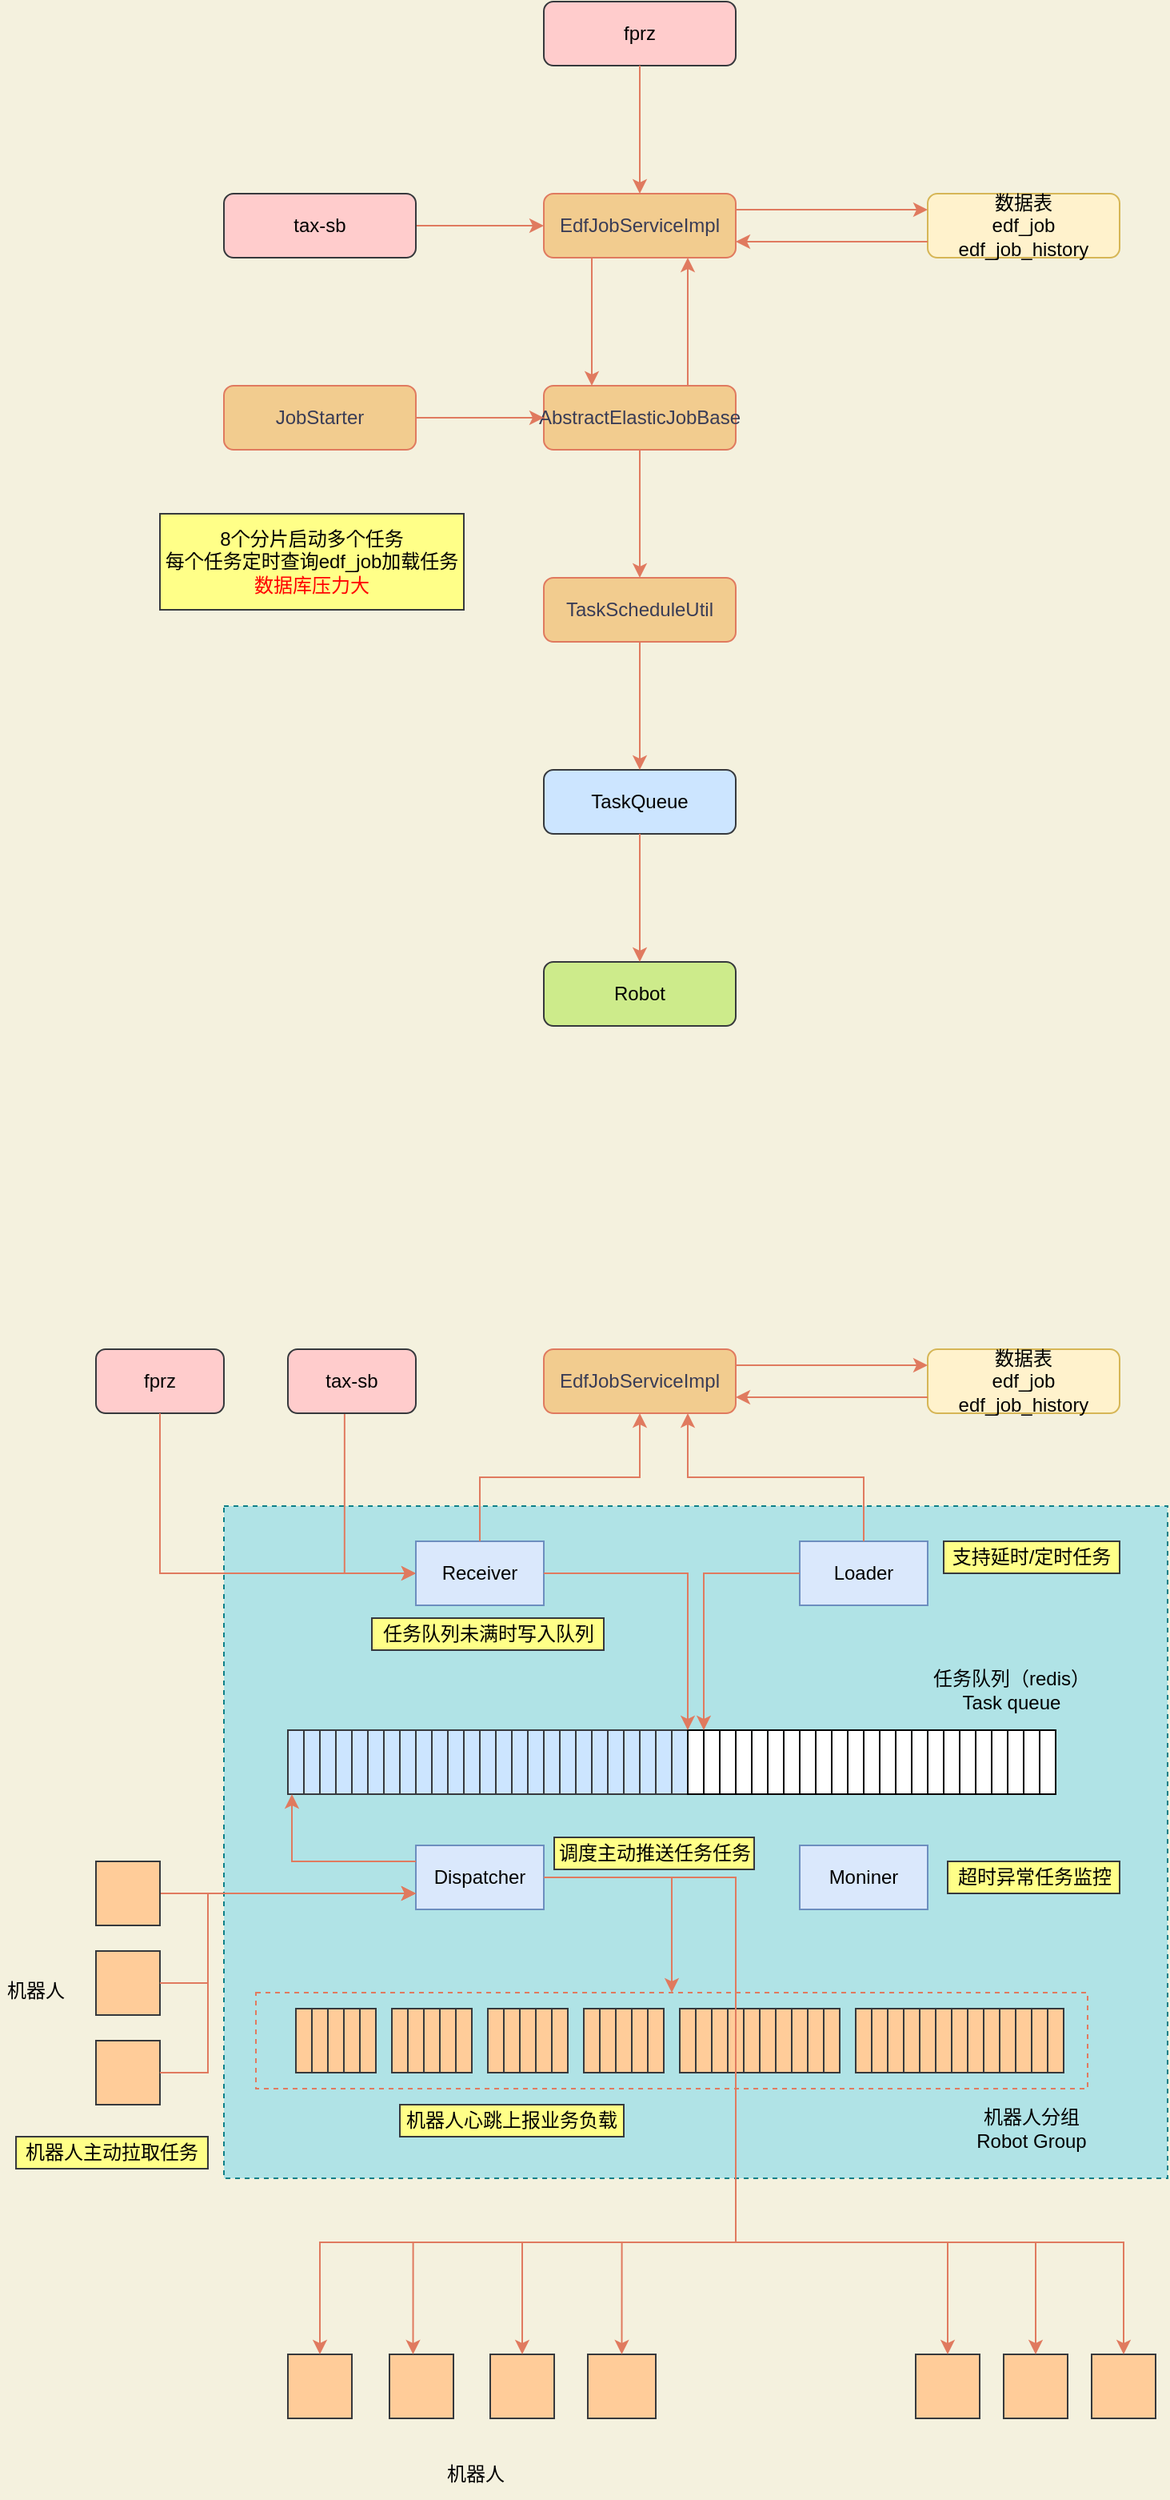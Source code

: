 <mxfile version="16.2.6" type="github">
  <diagram id="C5RBs43oDa-KdzZeNtuy" name="Page-1">
    <mxGraphModel dx="1221" dy="615" grid="1" gridSize="10" guides="1" tooltips="1" connect="1" arrows="1" fold="1" page="1" pageScale="1" pageWidth="827" pageHeight="1169" background="#F4F1DE" math="0" shadow="0">
      <root>
        <mxCell id="WIyWlLk6GJQsqaUBKTNV-0" />
        <mxCell id="WIyWlLk6GJQsqaUBKTNV-1" parent="WIyWlLk6GJQsqaUBKTNV-0" />
        <mxCell id="5LpRbifwJaGGcmGT_of5-173" value="" style="rounded=0;whiteSpace=wrap;html=1;sketch=0;dashed=1;fillColor=#b0e3e6;strokeColor=#0e8088;" parent="WIyWlLk6GJQsqaUBKTNV-1" vertex="1">
          <mxGeometry x="160" y="1380" width="590" height="420" as="geometry" />
        </mxCell>
        <mxCell id="5LpRbifwJaGGcmGT_of5-8" style="edgeStyle=orthogonalEdgeStyle;rounded=0;orthogonalLoop=1;jettySize=auto;html=1;exitX=1;exitY=0.5;exitDx=0;exitDy=0;entryX=0;entryY=0.5;entryDx=0;entryDy=0;labelBackgroundColor=#F4F1DE;strokeColor=#E07A5F;fontColor=#393C56;" parent="WIyWlLk6GJQsqaUBKTNV-1" source="5LpRbifwJaGGcmGT_of5-0" target="5LpRbifwJaGGcmGT_of5-1" edge="1">
          <mxGeometry relative="1" as="geometry">
            <mxPoint x="350" y="585" as="targetPoint" />
          </mxGeometry>
        </mxCell>
        <mxCell id="5LpRbifwJaGGcmGT_of5-0" value="tax-sb" style="rounded=1;whiteSpace=wrap;html=1;fontSize=12;glass=0;strokeWidth=1;shadow=0;fillColor=#ffcccc;strokeColor=#36393d;" parent="WIyWlLk6GJQsqaUBKTNV-1" vertex="1">
          <mxGeometry x="160" y="560" width="120" height="40" as="geometry" />
        </mxCell>
        <mxCell id="5LpRbifwJaGGcmGT_of5-1" value="EdfJobServiceImpl" style="rounded=1;whiteSpace=wrap;html=1;fontSize=12;glass=0;strokeWidth=1;shadow=0;fillColor=#F2CC8F;strokeColor=#E07A5F;fontColor=#393C56;" parent="WIyWlLk6GJQsqaUBKTNV-1" vertex="1">
          <mxGeometry x="360" y="560" width="120" height="40" as="geometry" />
        </mxCell>
        <mxCell id="5LpRbifwJaGGcmGT_of5-2" value="数据表&lt;br&gt;edf_job&lt;br&gt;edf_job_history" style="rounded=1;whiteSpace=wrap;html=1;fontSize=12;glass=0;strokeWidth=1;shadow=0;fillColor=#fff2cc;strokeColor=#d6b656;" parent="WIyWlLk6GJQsqaUBKTNV-1" vertex="1">
          <mxGeometry x="600" y="560" width="120" height="40" as="geometry" />
        </mxCell>
        <mxCell id="5LpRbifwJaGGcmGT_of5-9" style="edgeStyle=orthogonalEdgeStyle;rounded=0;orthogonalLoop=1;jettySize=auto;html=1;entryX=0;entryY=0.25;entryDx=0;entryDy=0;exitX=1;exitY=0.25;exitDx=0;exitDy=0;labelBackgroundColor=#F4F1DE;strokeColor=#E07A5F;fontColor=#393C56;" parent="WIyWlLk6GJQsqaUBKTNV-1" source="5LpRbifwJaGGcmGT_of5-1" target="5LpRbifwJaGGcmGT_of5-2" edge="1">
          <mxGeometry relative="1" as="geometry">
            <mxPoint x="360" y="595" as="targetPoint" />
            <mxPoint x="480" y="580" as="sourcePoint" />
          </mxGeometry>
        </mxCell>
        <mxCell id="5LpRbifwJaGGcmGT_of5-10" value="JobStarter" style="rounded=1;whiteSpace=wrap;html=1;fontSize=12;glass=0;strokeWidth=1;shadow=0;fillColor=#F2CC8F;strokeColor=#E07A5F;fontColor=#393C56;" parent="WIyWlLk6GJQsqaUBKTNV-1" vertex="1">
          <mxGeometry x="160" y="680" width="120" height="40" as="geometry" />
        </mxCell>
        <mxCell id="5LpRbifwJaGGcmGT_of5-11" value="AbstractElasticJobBase" style="rounded=1;whiteSpace=wrap;html=1;fontSize=12;glass=0;strokeWidth=1;shadow=0;fillColor=#F2CC8F;strokeColor=#E07A5F;fontColor=#393C56;" parent="WIyWlLk6GJQsqaUBKTNV-1" vertex="1">
          <mxGeometry x="360" y="680" width="120" height="40" as="geometry" />
        </mxCell>
        <mxCell id="5LpRbifwJaGGcmGT_of5-12" value="TaskScheduleUtil" style="rounded=1;whiteSpace=wrap;html=1;fontSize=12;glass=0;strokeWidth=1;shadow=0;fillColor=#F2CC8F;strokeColor=#E07A5F;fontColor=#393C56;" parent="WIyWlLk6GJQsqaUBKTNV-1" vertex="1">
          <mxGeometry x="360" y="800" width="120" height="40" as="geometry" />
        </mxCell>
        <mxCell id="5LpRbifwJaGGcmGT_of5-13" value="TaskQueue" style="rounded=1;whiteSpace=wrap;html=1;fontSize=12;glass=0;strokeWidth=1;shadow=0;fillColor=#cce5ff;strokeColor=#36393d;" parent="WIyWlLk6GJQsqaUBKTNV-1" vertex="1">
          <mxGeometry x="360" y="920" width="120" height="40" as="geometry" />
        </mxCell>
        <mxCell id="5LpRbifwJaGGcmGT_of5-14" value="Robot" style="rounded=1;whiteSpace=wrap;html=1;fontSize=12;glass=0;strokeWidth=1;shadow=0;fillColor=#cdeb8b;strokeColor=#36393d;" parent="WIyWlLk6GJQsqaUBKTNV-1" vertex="1">
          <mxGeometry x="360" y="1040" width="120" height="40" as="geometry" />
        </mxCell>
        <mxCell id="5LpRbifwJaGGcmGT_of5-15" style="edgeStyle=orthogonalEdgeStyle;rounded=0;orthogonalLoop=1;jettySize=auto;html=1;exitX=1;exitY=0.5;exitDx=0;exitDy=0;entryX=0;entryY=0.5;entryDx=0;entryDy=0;labelBackgroundColor=#F4F1DE;strokeColor=#E07A5F;fontColor=#393C56;" parent="WIyWlLk6GJQsqaUBKTNV-1" source="5LpRbifwJaGGcmGT_of5-10" target="5LpRbifwJaGGcmGT_of5-11" edge="1">
          <mxGeometry relative="1" as="geometry">
            <mxPoint x="350" y="700" as="targetPoint" />
            <mxPoint x="210" y="650" as="sourcePoint" />
          </mxGeometry>
        </mxCell>
        <mxCell id="5LpRbifwJaGGcmGT_of5-16" style="edgeStyle=orthogonalEdgeStyle;rounded=0;orthogonalLoop=1;jettySize=auto;html=1;exitX=0.5;exitY=1;exitDx=0;exitDy=0;entryX=0.5;entryY=0;entryDx=0;entryDy=0;labelBackgroundColor=#F4F1DE;strokeColor=#E07A5F;fontColor=#393C56;" parent="WIyWlLk6GJQsqaUBKTNV-1" source="5LpRbifwJaGGcmGT_of5-11" target="5LpRbifwJaGGcmGT_of5-12" edge="1">
          <mxGeometry relative="1" as="geometry">
            <mxPoint x="593" y="650" as="targetPoint" />
            <mxPoint x="450" y="650" as="sourcePoint" />
          </mxGeometry>
        </mxCell>
        <mxCell id="5LpRbifwJaGGcmGT_of5-17" style="edgeStyle=orthogonalEdgeStyle;rounded=0;orthogonalLoop=1;jettySize=auto;html=1;exitX=0.25;exitY=1;exitDx=0;exitDy=0;entryX=0.25;entryY=0;entryDx=0;entryDy=0;labelBackgroundColor=#F4F1DE;strokeColor=#E07A5F;fontColor=#393C56;" parent="WIyWlLk6GJQsqaUBKTNV-1" source="5LpRbifwJaGGcmGT_of5-1" target="5LpRbifwJaGGcmGT_of5-11" edge="1">
          <mxGeometry relative="1" as="geometry">
            <mxPoint x="420" y="680" as="targetPoint" />
            <mxPoint x="340" y="819.5" as="sourcePoint" />
          </mxGeometry>
        </mxCell>
        <mxCell id="5LpRbifwJaGGcmGT_of5-19" style="edgeStyle=orthogonalEdgeStyle;rounded=0;orthogonalLoop=1;jettySize=auto;html=1;exitX=0.75;exitY=0;exitDx=0;exitDy=0;entryX=0.75;entryY=1;entryDx=0;entryDy=0;labelBackgroundColor=#F4F1DE;strokeColor=#E07A5F;fontColor=#393C56;" parent="WIyWlLk6GJQsqaUBKTNV-1" source="5LpRbifwJaGGcmGT_of5-11" target="5LpRbifwJaGGcmGT_of5-1" edge="1">
          <mxGeometry relative="1" as="geometry">
            <mxPoint x="470" y="829.5" as="targetPoint" />
            <mxPoint x="350" y="829.5" as="sourcePoint" />
          </mxGeometry>
        </mxCell>
        <mxCell id="5LpRbifwJaGGcmGT_of5-20" style="edgeStyle=orthogonalEdgeStyle;rounded=0;orthogonalLoop=1;jettySize=auto;html=1;entryX=0.5;entryY=0;entryDx=0;entryDy=0;exitX=0.5;exitY=1;exitDx=0;exitDy=0;labelBackgroundColor=#F4F1DE;strokeColor=#E07A5F;fontColor=#393C56;" parent="WIyWlLk6GJQsqaUBKTNV-1" source="5LpRbifwJaGGcmGT_of5-12" target="5LpRbifwJaGGcmGT_of5-13" edge="1">
          <mxGeometry relative="1" as="geometry">
            <mxPoint x="240" y="959.5" as="targetPoint" />
            <mxPoint x="400" y="870" as="sourcePoint" />
          </mxGeometry>
        </mxCell>
        <mxCell id="5LpRbifwJaGGcmGT_of5-21" style="edgeStyle=orthogonalEdgeStyle;rounded=0;orthogonalLoop=1;jettySize=auto;html=1;entryX=0.5;entryY=0;entryDx=0;entryDy=0;exitX=0.5;exitY=1;exitDx=0;exitDy=0;labelBackgroundColor=#F4F1DE;strokeColor=#E07A5F;fontColor=#393C56;" parent="WIyWlLk6GJQsqaUBKTNV-1" source="5LpRbifwJaGGcmGT_of5-13" target="5LpRbifwJaGGcmGT_of5-14" edge="1">
          <mxGeometry relative="1" as="geometry">
            <mxPoint x="250" y="969.5" as="targetPoint" />
            <mxPoint x="363.2" y="970" as="sourcePoint" />
          </mxGeometry>
        </mxCell>
        <mxCell id="5LpRbifwJaGGcmGT_of5-22" style="edgeStyle=orthogonalEdgeStyle;rounded=0;orthogonalLoop=1;jettySize=auto;html=1;entryX=1;entryY=0.75;entryDx=0;entryDy=0;exitX=0;exitY=0.75;exitDx=0;exitDy=0;labelBackgroundColor=#F4F1DE;strokeColor=#E07A5F;fontColor=#393C56;" parent="WIyWlLk6GJQsqaUBKTNV-1" source="5LpRbifwJaGGcmGT_of5-2" target="5LpRbifwJaGGcmGT_of5-1" edge="1">
          <mxGeometry relative="1" as="geometry">
            <mxPoint x="610" y="630" as="targetPoint" />
            <mxPoint x="490" y="630" as="sourcePoint" />
          </mxGeometry>
        </mxCell>
        <mxCell id="5LpRbifwJaGGcmGT_of5-23" value="fprz" style="rounded=1;whiteSpace=wrap;html=1;fontSize=12;glass=0;strokeWidth=1;shadow=0;fillColor=#ffcccc;strokeColor=#36393d;" parent="WIyWlLk6GJQsqaUBKTNV-1" vertex="1">
          <mxGeometry x="360" y="440" width="120" height="40" as="geometry" />
        </mxCell>
        <mxCell id="5LpRbifwJaGGcmGT_of5-24" style="edgeStyle=orthogonalEdgeStyle;rounded=0;orthogonalLoop=1;jettySize=auto;html=1;exitX=0.5;exitY=1;exitDx=0;exitDy=0;labelBackgroundColor=#F4F1DE;strokeColor=#E07A5F;fontColor=#393C56;entryX=0.5;entryY=0;entryDx=0;entryDy=0;" parent="WIyWlLk6GJQsqaUBKTNV-1" source="5LpRbifwJaGGcmGT_of5-23" target="5LpRbifwJaGGcmGT_of5-1" edge="1">
          <mxGeometry relative="1" as="geometry">
            <mxPoint x="420" y="550" as="targetPoint" />
            <mxPoint x="413" y="610" as="sourcePoint" />
          </mxGeometry>
        </mxCell>
        <mxCell id="5LpRbifwJaGGcmGT_of5-25" value="&lt;font color=&quot;#000000&quot;&gt;8个分片启动多个任务&lt;br&gt;每个任务定时查询edf_job加载任务&lt;/font&gt;&lt;br&gt;数据库压力大" style="rounded=0;whiteSpace=wrap;html=1;sketch=0;strokeColor=#36393d;fillColor=#ffff88;fontColor=#FF0000;" parent="WIyWlLk6GJQsqaUBKTNV-1" vertex="1">
          <mxGeometry x="120" y="760" width="190" height="60" as="geometry" />
        </mxCell>
        <mxCell id="5LpRbifwJaGGcmGT_of5-29" style="edgeStyle=orthogonalEdgeStyle;rounded=0;orthogonalLoop=1;jettySize=auto;html=1;entryX=0;entryY=0.5;entryDx=0;entryDy=0;labelBackgroundColor=#F4F1DE;strokeColor=#E07A5F;fontColor=#393C56;exitX=0.443;exitY=0.995;exitDx=0;exitDy=0;exitPerimeter=0;" parent="WIyWlLk6GJQsqaUBKTNV-1" source="5LpRbifwJaGGcmGT_of5-30" target="5LpRbifwJaGGcmGT_of5-85" edge="1">
          <mxGeometry relative="1" as="geometry">
            <mxPoint x="350" y="1307" as="targetPoint" />
            <mxPoint x="450" y="1412" as="sourcePoint" />
          </mxGeometry>
        </mxCell>
        <mxCell id="5LpRbifwJaGGcmGT_of5-30" value="tax-sb" style="rounded=1;whiteSpace=wrap;html=1;fontSize=12;glass=0;strokeWidth=1;shadow=0;fillColor=#ffcccc;strokeColor=#36393d;" parent="WIyWlLk6GJQsqaUBKTNV-1" vertex="1">
          <mxGeometry x="200" y="1282" width="80" height="40" as="geometry" />
        </mxCell>
        <mxCell id="5LpRbifwJaGGcmGT_of5-31" value="EdfJobServiceImpl" style="rounded=1;whiteSpace=wrap;html=1;fontSize=12;glass=0;strokeWidth=1;shadow=0;fillColor=#F2CC8F;strokeColor=#E07A5F;fontColor=#393C56;" parent="WIyWlLk6GJQsqaUBKTNV-1" vertex="1">
          <mxGeometry x="360" y="1282" width="120" height="40" as="geometry" />
        </mxCell>
        <mxCell id="5LpRbifwJaGGcmGT_of5-32" value="数据表&lt;br&gt;edf_job&lt;br&gt;edf_job_history" style="rounded=1;whiteSpace=wrap;html=1;fontSize=12;glass=0;strokeWidth=1;shadow=0;fillColor=#fff2cc;strokeColor=#d6b656;" parent="WIyWlLk6GJQsqaUBKTNV-1" vertex="1">
          <mxGeometry x="600" y="1282" width="120" height="40" as="geometry" />
        </mxCell>
        <mxCell id="5LpRbifwJaGGcmGT_of5-33" style="edgeStyle=orthogonalEdgeStyle;rounded=0;orthogonalLoop=1;jettySize=auto;html=1;entryX=0;entryY=0.25;entryDx=0;entryDy=0;exitX=1;exitY=0.25;exitDx=0;exitDy=0;labelBackgroundColor=#F4F1DE;strokeColor=#E07A5F;fontColor=#393C56;" parent="WIyWlLk6GJQsqaUBKTNV-1" source="5LpRbifwJaGGcmGT_of5-31" target="5LpRbifwJaGGcmGT_of5-32" edge="1">
          <mxGeometry relative="1" as="geometry">
            <mxPoint x="360" y="1317" as="targetPoint" />
            <mxPoint x="480" y="1302" as="sourcePoint" />
          </mxGeometry>
        </mxCell>
        <mxCell id="5LpRbifwJaGGcmGT_of5-34" style="edgeStyle=orthogonalEdgeStyle;rounded=0;orthogonalLoop=1;jettySize=auto;html=1;entryX=1;entryY=0.75;entryDx=0;entryDy=0;exitX=0;exitY=0.75;exitDx=0;exitDy=0;labelBackgroundColor=#F4F1DE;strokeColor=#E07A5F;fontColor=#393C56;" parent="WIyWlLk6GJQsqaUBKTNV-1" source="5LpRbifwJaGGcmGT_of5-32" target="5LpRbifwJaGGcmGT_of5-31" edge="1">
          <mxGeometry relative="1" as="geometry">
            <mxPoint x="610" y="1352" as="targetPoint" />
            <mxPoint x="490" y="1352" as="sourcePoint" />
          </mxGeometry>
        </mxCell>
        <mxCell id="5LpRbifwJaGGcmGT_of5-35" value="fprz" style="rounded=1;whiteSpace=wrap;html=1;fontSize=12;glass=0;strokeWidth=1;shadow=0;fillColor=#ffcccc;strokeColor=#36393d;" parent="WIyWlLk6GJQsqaUBKTNV-1" vertex="1">
          <mxGeometry x="80" y="1282" width="80" height="40" as="geometry" />
        </mxCell>
        <mxCell id="5LpRbifwJaGGcmGT_of5-36" style="edgeStyle=orthogonalEdgeStyle;rounded=0;orthogonalLoop=1;jettySize=auto;html=1;exitX=0.5;exitY=1;exitDx=0;exitDy=0;labelBackgroundColor=#F4F1DE;strokeColor=#E07A5F;fontColor=#393C56;entryX=0;entryY=0.5;entryDx=0;entryDy=0;" parent="WIyWlLk6GJQsqaUBKTNV-1" source="5LpRbifwJaGGcmGT_of5-35" target="5LpRbifwJaGGcmGT_of5-85" edge="1">
          <mxGeometry relative="1" as="geometry">
            <mxPoint x="420" y="1272" as="targetPoint" />
            <mxPoint x="413" y="1332" as="sourcePoint" />
          </mxGeometry>
        </mxCell>
        <mxCell id="5LpRbifwJaGGcmGT_of5-37" value="" style="rounded=0;whiteSpace=wrap;html=1;sketch=0;fillColor=#cce5ff;strokeColor=#36393d;" parent="WIyWlLk6GJQsqaUBKTNV-1" vertex="1">
          <mxGeometry x="200" y="1520" width="10" height="40" as="geometry" />
        </mxCell>
        <mxCell id="5LpRbifwJaGGcmGT_of5-38" value="" style="rounded=0;whiteSpace=wrap;html=1;sketch=0;fillColor=#cce5ff;strokeColor=#36393d;" parent="WIyWlLk6GJQsqaUBKTNV-1" vertex="1">
          <mxGeometry x="210" y="1520" width="10" height="40" as="geometry" />
        </mxCell>
        <mxCell id="5LpRbifwJaGGcmGT_of5-39" value="" style="rounded=0;whiteSpace=wrap;html=1;sketch=0;fillColor=#cce5ff;strokeColor=#36393d;" parent="WIyWlLk6GJQsqaUBKTNV-1" vertex="1">
          <mxGeometry x="220" y="1520" width="10" height="40" as="geometry" />
        </mxCell>
        <mxCell id="5LpRbifwJaGGcmGT_of5-40" value="" style="rounded=0;whiteSpace=wrap;html=1;sketch=0;fillColor=#cce5ff;strokeColor=#36393d;" parent="WIyWlLk6GJQsqaUBKTNV-1" vertex="1">
          <mxGeometry x="230" y="1520" width="10" height="40" as="geometry" />
        </mxCell>
        <mxCell id="5LpRbifwJaGGcmGT_of5-41" value="" style="rounded=0;whiteSpace=wrap;html=1;sketch=0;fillColor=#cce5ff;strokeColor=#36393d;" parent="WIyWlLk6GJQsqaUBKTNV-1" vertex="1">
          <mxGeometry x="240" y="1520" width="10" height="40" as="geometry" />
        </mxCell>
        <mxCell id="5LpRbifwJaGGcmGT_of5-42" value="" style="rounded=0;whiteSpace=wrap;html=1;sketch=0;fillColor=#cce5ff;strokeColor=#36393d;" parent="WIyWlLk6GJQsqaUBKTNV-1" vertex="1">
          <mxGeometry x="250" y="1520" width="10" height="40" as="geometry" />
        </mxCell>
        <mxCell id="5LpRbifwJaGGcmGT_of5-43" value="" style="rounded=0;whiteSpace=wrap;html=1;sketch=0;fillColor=#cce5ff;strokeColor=#36393d;" parent="WIyWlLk6GJQsqaUBKTNV-1" vertex="1">
          <mxGeometry x="260" y="1520" width="10" height="40" as="geometry" />
        </mxCell>
        <mxCell id="5LpRbifwJaGGcmGT_of5-44" value="" style="rounded=0;whiteSpace=wrap;html=1;sketch=0;fillColor=#cce5ff;strokeColor=#36393d;" parent="WIyWlLk6GJQsqaUBKTNV-1" vertex="1">
          <mxGeometry x="270" y="1520" width="10" height="40" as="geometry" />
        </mxCell>
        <mxCell id="5LpRbifwJaGGcmGT_of5-45" value="" style="rounded=0;whiteSpace=wrap;html=1;sketch=0;fillColor=#cce5ff;strokeColor=#36393d;" parent="WIyWlLk6GJQsqaUBKTNV-1" vertex="1">
          <mxGeometry x="280" y="1520" width="10" height="40" as="geometry" />
        </mxCell>
        <mxCell id="5LpRbifwJaGGcmGT_of5-46" value="" style="rounded=0;whiteSpace=wrap;html=1;sketch=0;fillColor=#cce5ff;strokeColor=#36393d;" parent="WIyWlLk6GJQsqaUBKTNV-1" vertex="1">
          <mxGeometry x="290" y="1520" width="10" height="40" as="geometry" />
        </mxCell>
        <mxCell id="5LpRbifwJaGGcmGT_of5-47" value="" style="rounded=0;whiteSpace=wrap;html=1;sketch=0;fillColor=#cce5ff;strokeColor=#36393d;" parent="WIyWlLk6GJQsqaUBKTNV-1" vertex="1">
          <mxGeometry x="300" y="1520" width="10" height="40" as="geometry" />
        </mxCell>
        <mxCell id="5LpRbifwJaGGcmGT_of5-48" value="" style="rounded=0;whiteSpace=wrap;html=1;sketch=0;fillColor=#cce5ff;strokeColor=#36393d;" parent="WIyWlLk6GJQsqaUBKTNV-1" vertex="1">
          <mxGeometry x="310" y="1520" width="10" height="40" as="geometry" />
        </mxCell>
        <mxCell id="5LpRbifwJaGGcmGT_of5-49" value="" style="rounded=0;whiteSpace=wrap;html=1;sketch=0;fillColor=#cce5ff;strokeColor=#36393d;" parent="WIyWlLk6GJQsqaUBKTNV-1" vertex="1">
          <mxGeometry x="320" y="1520" width="10" height="40" as="geometry" />
        </mxCell>
        <mxCell id="5LpRbifwJaGGcmGT_of5-50" value="" style="rounded=0;whiteSpace=wrap;html=1;sketch=0;fillColor=#cce5ff;strokeColor=#36393d;" parent="WIyWlLk6GJQsqaUBKTNV-1" vertex="1">
          <mxGeometry x="330" y="1520" width="10" height="40" as="geometry" />
        </mxCell>
        <mxCell id="5LpRbifwJaGGcmGT_of5-51" value="" style="rounded=0;whiteSpace=wrap;html=1;sketch=0;fillColor=#cce5ff;strokeColor=#36393d;" parent="WIyWlLk6GJQsqaUBKTNV-1" vertex="1">
          <mxGeometry x="340" y="1520" width="10" height="40" as="geometry" />
        </mxCell>
        <mxCell id="5LpRbifwJaGGcmGT_of5-52" value="" style="rounded=0;whiteSpace=wrap;html=1;sketch=0;fillColor=#cce5ff;strokeColor=#36393d;" parent="WIyWlLk6GJQsqaUBKTNV-1" vertex="1">
          <mxGeometry x="350" y="1520" width="10" height="40" as="geometry" />
        </mxCell>
        <mxCell id="5LpRbifwJaGGcmGT_of5-53" value="" style="rounded=0;whiteSpace=wrap;html=1;sketch=0;fillColor=#cce5ff;strokeColor=#36393d;" parent="WIyWlLk6GJQsqaUBKTNV-1" vertex="1">
          <mxGeometry x="360" y="1520" width="10" height="40" as="geometry" />
        </mxCell>
        <mxCell id="5LpRbifwJaGGcmGT_of5-54" value="" style="rounded=0;whiteSpace=wrap;html=1;sketch=0;fillColor=#cce5ff;strokeColor=#36393d;" parent="WIyWlLk6GJQsqaUBKTNV-1" vertex="1">
          <mxGeometry x="370" y="1520" width="10" height="40" as="geometry" />
        </mxCell>
        <mxCell id="5LpRbifwJaGGcmGT_of5-55" value="" style="rounded=0;whiteSpace=wrap;html=1;sketch=0;fillColor=#cce5ff;strokeColor=#36393d;" parent="WIyWlLk6GJQsqaUBKTNV-1" vertex="1">
          <mxGeometry x="380" y="1520" width="10" height="40" as="geometry" />
        </mxCell>
        <mxCell id="5LpRbifwJaGGcmGT_of5-56" value="" style="rounded=0;whiteSpace=wrap;html=1;sketch=0;fillColor=#cce5ff;strokeColor=#36393d;" parent="WIyWlLk6GJQsqaUBKTNV-1" vertex="1">
          <mxGeometry x="390" y="1520" width="10" height="40" as="geometry" />
        </mxCell>
        <mxCell id="5LpRbifwJaGGcmGT_of5-57" value="" style="rounded=0;whiteSpace=wrap;html=1;sketch=0;fillColor=#cce5ff;strokeColor=#36393d;" parent="WIyWlLk6GJQsqaUBKTNV-1" vertex="1">
          <mxGeometry x="400" y="1520" width="10" height="40" as="geometry" />
        </mxCell>
        <mxCell id="5LpRbifwJaGGcmGT_of5-58" value="" style="rounded=0;whiteSpace=wrap;html=1;sketch=0;fillColor=#cce5ff;strokeColor=#36393d;" parent="WIyWlLk6GJQsqaUBKTNV-1" vertex="1">
          <mxGeometry x="410" y="1520" width="10" height="40" as="geometry" />
        </mxCell>
        <mxCell id="5LpRbifwJaGGcmGT_of5-59" value="" style="rounded=0;whiteSpace=wrap;html=1;sketch=0;fillColor=#cce5ff;strokeColor=#36393d;" parent="WIyWlLk6GJQsqaUBKTNV-1" vertex="1">
          <mxGeometry x="420" y="1520" width="10" height="40" as="geometry" />
        </mxCell>
        <mxCell id="5LpRbifwJaGGcmGT_of5-60" value="" style="rounded=0;whiteSpace=wrap;html=1;sketch=0;fillColor=#cce5ff;strokeColor=#36393d;" parent="WIyWlLk6GJQsqaUBKTNV-1" vertex="1">
          <mxGeometry x="430" y="1520" width="10" height="40" as="geometry" />
        </mxCell>
        <mxCell id="5LpRbifwJaGGcmGT_of5-61" value="" style="rounded=0;whiteSpace=wrap;html=1;sketch=0;fillColor=#cce5ff;strokeColor=#36393d;" parent="WIyWlLk6GJQsqaUBKTNV-1" vertex="1">
          <mxGeometry x="440" y="1520" width="10" height="40" as="geometry" />
        </mxCell>
        <mxCell id="5LpRbifwJaGGcmGT_of5-62" value="" style="rounded=0;whiteSpace=wrap;html=1;sketch=0;" parent="WIyWlLk6GJQsqaUBKTNV-1" vertex="1">
          <mxGeometry x="450" y="1520" width="10" height="40" as="geometry" />
        </mxCell>
        <mxCell id="5LpRbifwJaGGcmGT_of5-63" value="" style="rounded=0;whiteSpace=wrap;html=1;sketch=0;" parent="WIyWlLk6GJQsqaUBKTNV-1" vertex="1">
          <mxGeometry x="460" y="1520" width="10" height="40" as="geometry" />
        </mxCell>
        <mxCell id="5LpRbifwJaGGcmGT_of5-64" value="" style="rounded=0;whiteSpace=wrap;html=1;sketch=0;" parent="WIyWlLk6GJQsqaUBKTNV-1" vertex="1">
          <mxGeometry x="470" y="1520" width="10" height="40" as="geometry" />
        </mxCell>
        <mxCell id="5LpRbifwJaGGcmGT_of5-65" value="" style="rounded=0;whiteSpace=wrap;html=1;sketch=0;" parent="WIyWlLk6GJQsqaUBKTNV-1" vertex="1">
          <mxGeometry x="480" y="1520" width="10" height="40" as="geometry" />
        </mxCell>
        <mxCell id="5LpRbifwJaGGcmGT_of5-66" value="" style="rounded=0;whiteSpace=wrap;html=1;sketch=0;" parent="WIyWlLk6GJQsqaUBKTNV-1" vertex="1">
          <mxGeometry x="490" y="1520" width="10" height="40" as="geometry" />
        </mxCell>
        <mxCell id="5LpRbifwJaGGcmGT_of5-67" value="" style="rounded=0;whiteSpace=wrap;html=1;sketch=0;" parent="WIyWlLk6GJQsqaUBKTNV-1" vertex="1">
          <mxGeometry x="500" y="1520" width="10" height="40" as="geometry" />
        </mxCell>
        <mxCell id="5LpRbifwJaGGcmGT_of5-68" value="" style="rounded=0;whiteSpace=wrap;html=1;sketch=0;" parent="WIyWlLk6GJQsqaUBKTNV-1" vertex="1">
          <mxGeometry x="510" y="1520" width="10" height="40" as="geometry" />
        </mxCell>
        <mxCell id="5LpRbifwJaGGcmGT_of5-69" value="" style="rounded=0;whiteSpace=wrap;html=1;sketch=0;" parent="WIyWlLk6GJQsqaUBKTNV-1" vertex="1">
          <mxGeometry x="520" y="1520" width="10" height="40" as="geometry" />
        </mxCell>
        <mxCell id="5LpRbifwJaGGcmGT_of5-70" value="" style="rounded=0;whiteSpace=wrap;html=1;sketch=0;" parent="WIyWlLk6GJQsqaUBKTNV-1" vertex="1">
          <mxGeometry x="530" y="1520" width="10" height="40" as="geometry" />
        </mxCell>
        <mxCell id="5LpRbifwJaGGcmGT_of5-71" value="" style="rounded=0;whiteSpace=wrap;html=1;sketch=0;" parent="WIyWlLk6GJQsqaUBKTNV-1" vertex="1">
          <mxGeometry x="540" y="1520" width="10" height="40" as="geometry" />
        </mxCell>
        <mxCell id="5LpRbifwJaGGcmGT_of5-72" value="" style="rounded=0;whiteSpace=wrap;html=1;sketch=0;" parent="WIyWlLk6GJQsqaUBKTNV-1" vertex="1">
          <mxGeometry x="550" y="1520" width="10" height="40" as="geometry" />
        </mxCell>
        <mxCell id="5LpRbifwJaGGcmGT_of5-73" value="" style="rounded=0;whiteSpace=wrap;html=1;sketch=0;" parent="WIyWlLk6GJQsqaUBKTNV-1" vertex="1">
          <mxGeometry x="560" y="1520" width="10" height="40" as="geometry" />
        </mxCell>
        <mxCell id="5LpRbifwJaGGcmGT_of5-74" value="" style="rounded=0;whiteSpace=wrap;html=1;sketch=0;" parent="WIyWlLk6GJQsqaUBKTNV-1" vertex="1">
          <mxGeometry x="570" y="1520" width="10" height="40" as="geometry" />
        </mxCell>
        <mxCell id="5LpRbifwJaGGcmGT_of5-75" value="" style="rounded=0;whiteSpace=wrap;html=1;sketch=0;" parent="WIyWlLk6GJQsqaUBKTNV-1" vertex="1">
          <mxGeometry x="580" y="1520" width="10" height="40" as="geometry" />
        </mxCell>
        <mxCell id="5LpRbifwJaGGcmGT_of5-76" value="" style="rounded=0;whiteSpace=wrap;html=1;sketch=0;" parent="WIyWlLk6GJQsqaUBKTNV-1" vertex="1">
          <mxGeometry x="590" y="1520" width="10" height="40" as="geometry" />
        </mxCell>
        <mxCell id="5LpRbifwJaGGcmGT_of5-77" value="" style="rounded=0;whiteSpace=wrap;html=1;sketch=0;" parent="WIyWlLk6GJQsqaUBKTNV-1" vertex="1">
          <mxGeometry x="600" y="1520" width="10" height="40" as="geometry" />
        </mxCell>
        <mxCell id="5LpRbifwJaGGcmGT_of5-78" value="" style="rounded=0;whiteSpace=wrap;html=1;sketch=0;" parent="WIyWlLk6GJQsqaUBKTNV-1" vertex="1">
          <mxGeometry x="610" y="1520" width="10" height="40" as="geometry" />
        </mxCell>
        <mxCell id="5LpRbifwJaGGcmGT_of5-79" value="" style="rounded=0;whiteSpace=wrap;html=1;sketch=0;" parent="WIyWlLk6GJQsqaUBKTNV-1" vertex="1">
          <mxGeometry x="620" y="1520" width="10" height="40" as="geometry" />
        </mxCell>
        <mxCell id="5LpRbifwJaGGcmGT_of5-80" value="" style="rounded=0;whiteSpace=wrap;html=1;sketch=0;" parent="WIyWlLk6GJQsqaUBKTNV-1" vertex="1">
          <mxGeometry x="630" y="1520" width="10" height="40" as="geometry" />
        </mxCell>
        <mxCell id="5LpRbifwJaGGcmGT_of5-81" value="" style="rounded=0;whiteSpace=wrap;html=1;sketch=0;" parent="WIyWlLk6GJQsqaUBKTNV-1" vertex="1">
          <mxGeometry x="640" y="1520" width="10" height="40" as="geometry" />
        </mxCell>
        <mxCell id="5LpRbifwJaGGcmGT_of5-82" value="" style="rounded=0;whiteSpace=wrap;html=1;sketch=0;" parent="WIyWlLk6GJQsqaUBKTNV-1" vertex="1">
          <mxGeometry x="650" y="1520" width="10" height="40" as="geometry" />
        </mxCell>
        <mxCell id="5LpRbifwJaGGcmGT_of5-83" value="" style="rounded=0;whiteSpace=wrap;html=1;sketch=0;" parent="WIyWlLk6GJQsqaUBKTNV-1" vertex="1">
          <mxGeometry x="660" y="1520" width="10" height="40" as="geometry" />
        </mxCell>
        <mxCell id="5LpRbifwJaGGcmGT_of5-84" value="" style="rounded=0;whiteSpace=wrap;html=1;sketch=0;" parent="WIyWlLk6GJQsqaUBKTNV-1" vertex="1">
          <mxGeometry x="670" y="1520" width="10" height="40" as="geometry" />
        </mxCell>
        <mxCell id="5LpRbifwJaGGcmGT_of5-85" value="Receiver" style="rounded=0;whiteSpace=wrap;html=1;sketch=0;strokeColor=#6c8ebf;fillColor=#dae8fc;" parent="WIyWlLk6GJQsqaUBKTNV-1" vertex="1">
          <mxGeometry x="280" y="1402" width="80" height="40" as="geometry" />
        </mxCell>
        <mxCell id="5LpRbifwJaGGcmGT_of5-86" value="Loader" style="rounded=0;whiteSpace=wrap;html=1;sketch=0;strokeColor=#6c8ebf;fillColor=#dae8fc;" parent="WIyWlLk6GJQsqaUBKTNV-1" vertex="1">
          <mxGeometry x="520" y="1402" width="80" height="40" as="geometry" />
        </mxCell>
        <mxCell id="5LpRbifwJaGGcmGT_of5-87" value="Dispatcher" style="rounded=0;whiteSpace=wrap;html=1;sketch=0;strokeColor=#6c8ebf;fillColor=#dae8fc;" parent="WIyWlLk6GJQsqaUBKTNV-1" vertex="1">
          <mxGeometry x="280" y="1592" width="80" height="40" as="geometry" />
        </mxCell>
        <mxCell id="5LpRbifwJaGGcmGT_of5-88" value="Moniner" style="rounded=0;whiteSpace=wrap;html=1;sketch=0;strokeColor=#6c8ebf;fillColor=#dae8fc;" parent="WIyWlLk6GJQsqaUBKTNV-1" vertex="1">
          <mxGeometry x="520" y="1592" width="80" height="40" as="geometry" />
        </mxCell>
        <mxCell id="5LpRbifwJaGGcmGT_of5-89" value="" style="rounded=0;whiteSpace=wrap;html=1;sketch=0;fillColor=#ffcc99;strokeColor=#36393d;" parent="WIyWlLk6GJQsqaUBKTNV-1" vertex="1">
          <mxGeometry x="205" y="1694" width="10" height="40" as="geometry" />
        </mxCell>
        <mxCell id="5LpRbifwJaGGcmGT_of5-90" value="" style="rounded=0;whiteSpace=wrap;html=1;sketch=0;fillColor=#ffcc99;strokeColor=#36393d;" parent="WIyWlLk6GJQsqaUBKTNV-1" vertex="1">
          <mxGeometry x="215" y="1694" width="10" height="40" as="geometry" />
        </mxCell>
        <mxCell id="5LpRbifwJaGGcmGT_of5-91" value="" style="rounded=0;whiteSpace=wrap;html=1;sketch=0;fillColor=#ffcc99;strokeColor=#36393d;" parent="WIyWlLk6GJQsqaUBKTNV-1" vertex="1">
          <mxGeometry x="225" y="1694" width="10" height="40" as="geometry" />
        </mxCell>
        <mxCell id="5LpRbifwJaGGcmGT_of5-92" value="" style="rounded=0;whiteSpace=wrap;html=1;sketch=0;fillColor=#ffcc99;strokeColor=#36393d;" parent="WIyWlLk6GJQsqaUBKTNV-1" vertex="1">
          <mxGeometry x="235" y="1694" width="10" height="40" as="geometry" />
        </mxCell>
        <mxCell id="5LpRbifwJaGGcmGT_of5-93" value="" style="rounded=0;whiteSpace=wrap;html=1;sketch=0;fillColor=#ffcc99;strokeColor=#36393d;" parent="WIyWlLk6GJQsqaUBKTNV-1" vertex="1">
          <mxGeometry x="245" y="1694" width="10" height="40" as="geometry" />
        </mxCell>
        <mxCell id="5LpRbifwJaGGcmGT_of5-95" value="" style="rounded=0;whiteSpace=wrap;html=1;sketch=0;fillColor=#ffcc99;strokeColor=#36393d;" parent="WIyWlLk6GJQsqaUBKTNV-1" vertex="1">
          <mxGeometry x="265" y="1694" width="10" height="40" as="geometry" />
        </mxCell>
        <mxCell id="5LpRbifwJaGGcmGT_of5-96" value="" style="rounded=0;whiteSpace=wrap;html=1;sketch=0;fillColor=#ffcc99;strokeColor=#36393d;" parent="WIyWlLk6GJQsqaUBKTNV-1" vertex="1">
          <mxGeometry x="275" y="1694" width="10" height="40" as="geometry" />
        </mxCell>
        <mxCell id="5LpRbifwJaGGcmGT_of5-97" value="" style="rounded=0;whiteSpace=wrap;html=1;sketch=0;fillColor=#ffcc99;strokeColor=#36393d;" parent="WIyWlLk6GJQsqaUBKTNV-1" vertex="1">
          <mxGeometry x="285" y="1694" width="10" height="40" as="geometry" />
        </mxCell>
        <mxCell id="5LpRbifwJaGGcmGT_of5-98" value="" style="rounded=0;whiteSpace=wrap;html=1;sketch=0;fillColor=#ffcc99;strokeColor=#36393d;" parent="WIyWlLk6GJQsqaUBKTNV-1" vertex="1">
          <mxGeometry x="295" y="1694" width="10" height="40" as="geometry" />
        </mxCell>
        <mxCell id="5LpRbifwJaGGcmGT_of5-99" value="" style="rounded=0;whiteSpace=wrap;html=1;sketch=0;fillColor=#ffcc99;strokeColor=#36393d;" parent="WIyWlLk6GJQsqaUBKTNV-1" vertex="1">
          <mxGeometry x="305" y="1694" width="10" height="40" as="geometry" />
        </mxCell>
        <mxCell id="5LpRbifwJaGGcmGT_of5-101" value="" style="rounded=0;whiteSpace=wrap;html=1;sketch=0;fillColor=#ffcc99;strokeColor=#36393d;" parent="WIyWlLk6GJQsqaUBKTNV-1" vertex="1">
          <mxGeometry x="325" y="1694" width="10" height="40" as="geometry" />
        </mxCell>
        <mxCell id="5LpRbifwJaGGcmGT_of5-102" value="" style="rounded=0;whiteSpace=wrap;html=1;sketch=0;fillColor=#ffcc99;strokeColor=#36393d;" parent="WIyWlLk6GJQsqaUBKTNV-1" vertex="1">
          <mxGeometry x="335" y="1694" width="10" height="40" as="geometry" />
        </mxCell>
        <mxCell id="5LpRbifwJaGGcmGT_of5-103" value="" style="rounded=0;whiteSpace=wrap;html=1;sketch=0;fillColor=#ffcc99;strokeColor=#36393d;" parent="WIyWlLk6GJQsqaUBKTNV-1" vertex="1">
          <mxGeometry x="345" y="1694" width="10" height="40" as="geometry" />
        </mxCell>
        <mxCell id="5LpRbifwJaGGcmGT_of5-104" value="" style="rounded=0;whiteSpace=wrap;html=1;sketch=0;fillColor=#ffcc99;strokeColor=#36393d;" parent="WIyWlLk6GJQsqaUBKTNV-1" vertex="1">
          <mxGeometry x="355" y="1694" width="10" height="40" as="geometry" />
        </mxCell>
        <mxCell id="5LpRbifwJaGGcmGT_of5-105" value="" style="rounded=0;whiteSpace=wrap;html=1;sketch=0;fillColor=#ffcc99;strokeColor=#36393d;" parent="WIyWlLk6GJQsqaUBKTNV-1" vertex="1">
          <mxGeometry x="365" y="1694" width="10" height="40" as="geometry" />
        </mxCell>
        <mxCell id="5LpRbifwJaGGcmGT_of5-107" value="" style="rounded=0;whiteSpace=wrap;html=1;sketch=0;fillColor=#ffcc99;strokeColor=#36393d;" parent="WIyWlLk6GJQsqaUBKTNV-1" vertex="1">
          <mxGeometry x="385" y="1694" width="10" height="40" as="geometry" />
        </mxCell>
        <mxCell id="5LpRbifwJaGGcmGT_of5-108" value="" style="rounded=0;whiteSpace=wrap;html=1;sketch=0;fillColor=#ffcc99;strokeColor=#36393d;" parent="WIyWlLk6GJQsqaUBKTNV-1" vertex="1">
          <mxGeometry x="395" y="1694" width="10" height="40" as="geometry" />
        </mxCell>
        <mxCell id="5LpRbifwJaGGcmGT_of5-109" value="" style="rounded=0;whiteSpace=wrap;html=1;sketch=0;fillColor=#ffcc99;strokeColor=#36393d;" parent="WIyWlLk6GJQsqaUBKTNV-1" vertex="1">
          <mxGeometry x="405" y="1694" width="10" height="40" as="geometry" />
        </mxCell>
        <mxCell id="5LpRbifwJaGGcmGT_of5-110" value="" style="rounded=0;whiteSpace=wrap;html=1;sketch=0;fillColor=#ffcc99;strokeColor=#36393d;" parent="WIyWlLk6GJQsqaUBKTNV-1" vertex="1">
          <mxGeometry x="415" y="1694" width="10" height="40" as="geometry" />
        </mxCell>
        <mxCell id="5LpRbifwJaGGcmGT_of5-111" value="" style="rounded=0;whiteSpace=wrap;html=1;sketch=0;fillColor=#ffcc99;strokeColor=#36393d;" parent="WIyWlLk6GJQsqaUBKTNV-1" vertex="1">
          <mxGeometry x="425" y="1694" width="10" height="40" as="geometry" />
        </mxCell>
        <mxCell id="5LpRbifwJaGGcmGT_of5-113" value="" style="rounded=0;whiteSpace=wrap;html=1;sketch=0;fillColor=#ffcc99;strokeColor=#36393d;" parent="WIyWlLk6GJQsqaUBKTNV-1" vertex="1">
          <mxGeometry x="445" y="1694" width="10" height="40" as="geometry" />
        </mxCell>
        <mxCell id="5LpRbifwJaGGcmGT_of5-114" value="" style="rounded=0;whiteSpace=wrap;html=1;sketch=0;fillColor=#ffcc99;strokeColor=#36393d;" parent="WIyWlLk6GJQsqaUBKTNV-1" vertex="1">
          <mxGeometry x="455" y="1694" width="10" height="40" as="geometry" />
        </mxCell>
        <mxCell id="5LpRbifwJaGGcmGT_of5-115" value="" style="rounded=0;whiteSpace=wrap;html=1;sketch=0;fillColor=#ffcc99;strokeColor=#36393d;" parent="WIyWlLk6GJQsqaUBKTNV-1" vertex="1">
          <mxGeometry x="465" y="1694" width="10" height="40" as="geometry" />
        </mxCell>
        <mxCell id="5LpRbifwJaGGcmGT_of5-116" value="" style="rounded=0;whiteSpace=wrap;html=1;sketch=0;fillColor=#ffcc99;strokeColor=#36393d;" parent="WIyWlLk6GJQsqaUBKTNV-1" vertex="1">
          <mxGeometry x="475" y="1694" width="10" height="40" as="geometry" />
        </mxCell>
        <mxCell id="5LpRbifwJaGGcmGT_of5-117" value="" style="rounded=0;whiteSpace=wrap;html=1;sketch=0;fillColor=#ffcc99;strokeColor=#36393d;" parent="WIyWlLk6GJQsqaUBKTNV-1" vertex="1">
          <mxGeometry x="485" y="1694" width="10" height="40" as="geometry" />
        </mxCell>
        <mxCell id="5LpRbifwJaGGcmGT_of5-118" value="" style="rounded=0;whiteSpace=wrap;html=1;sketch=0;fillColor=#ffcc99;strokeColor=#36393d;" parent="WIyWlLk6GJQsqaUBKTNV-1" vertex="1">
          <mxGeometry x="495" y="1694" width="10" height="40" as="geometry" />
        </mxCell>
        <mxCell id="5LpRbifwJaGGcmGT_of5-119" value="" style="rounded=0;whiteSpace=wrap;html=1;sketch=0;fillColor=#ffcc99;strokeColor=#36393d;" parent="WIyWlLk6GJQsqaUBKTNV-1" vertex="1">
          <mxGeometry x="505" y="1694" width="10" height="40" as="geometry" />
        </mxCell>
        <mxCell id="5LpRbifwJaGGcmGT_of5-120" value="" style="rounded=0;whiteSpace=wrap;html=1;sketch=0;fillColor=#ffcc99;strokeColor=#36393d;" parent="WIyWlLk6GJQsqaUBKTNV-1" vertex="1">
          <mxGeometry x="515" y="1694" width="10" height="40" as="geometry" />
        </mxCell>
        <mxCell id="5LpRbifwJaGGcmGT_of5-121" value="" style="rounded=0;whiteSpace=wrap;html=1;sketch=0;fillColor=#ffcc99;strokeColor=#36393d;" parent="WIyWlLk6GJQsqaUBKTNV-1" vertex="1">
          <mxGeometry x="525" y="1694" width="10" height="40" as="geometry" />
        </mxCell>
        <mxCell id="5LpRbifwJaGGcmGT_of5-122" value="" style="rounded=0;whiteSpace=wrap;html=1;sketch=0;fillColor=#ffcc99;strokeColor=#36393d;" parent="WIyWlLk6GJQsqaUBKTNV-1" vertex="1">
          <mxGeometry x="535" y="1694" width="10" height="40" as="geometry" />
        </mxCell>
        <mxCell id="5LpRbifwJaGGcmGT_of5-124" value="" style="rounded=0;whiteSpace=wrap;html=1;sketch=0;fillColor=#ffcc99;strokeColor=#36393d;" parent="WIyWlLk6GJQsqaUBKTNV-1" vertex="1">
          <mxGeometry x="555" y="1694" width="10" height="40" as="geometry" />
        </mxCell>
        <mxCell id="5LpRbifwJaGGcmGT_of5-125" value="" style="rounded=0;whiteSpace=wrap;html=1;sketch=0;fillColor=#ffcc99;strokeColor=#36393d;" parent="WIyWlLk6GJQsqaUBKTNV-1" vertex="1">
          <mxGeometry x="565" y="1694" width="10" height="40" as="geometry" />
        </mxCell>
        <mxCell id="5LpRbifwJaGGcmGT_of5-126" value="" style="rounded=0;whiteSpace=wrap;html=1;sketch=0;fillColor=#ffcc99;strokeColor=#36393d;" parent="WIyWlLk6GJQsqaUBKTNV-1" vertex="1">
          <mxGeometry x="575" y="1694" width="10" height="40" as="geometry" />
        </mxCell>
        <mxCell id="5LpRbifwJaGGcmGT_of5-127" value="" style="rounded=0;whiteSpace=wrap;html=1;sketch=0;fillColor=#ffcc99;strokeColor=#36393d;" parent="WIyWlLk6GJQsqaUBKTNV-1" vertex="1">
          <mxGeometry x="585" y="1694" width="10" height="40" as="geometry" />
        </mxCell>
        <mxCell id="5LpRbifwJaGGcmGT_of5-128" value="" style="rounded=0;whiteSpace=wrap;html=1;sketch=0;fillColor=#ffcc99;strokeColor=#36393d;" parent="WIyWlLk6GJQsqaUBKTNV-1" vertex="1">
          <mxGeometry x="595" y="1694" width="10" height="40" as="geometry" />
        </mxCell>
        <mxCell id="5LpRbifwJaGGcmGT_of5-129" value="" style="rounded=0;whiteSpace=wrap;html=1;sketch=0;fillColor=#ffcc99;strokeColor=#36393d;" parent="WIyWlLk6GJQsqaUBKTNV-1" vertex="1">
          <mxGeometry x="605" y="1694" width="10" height="40" as="geometry" />
        </mxCell>
        <mxCell id="5LpRbifwJaGGcmGT_of5-130" value="" style="rounded=0;whiteSpace=wrap;html=1;sketch=0;fillColor=#ffcc99;strokeColor=#36393d;" parent="WIyWlLk6GJQsqaUBKTNV-1" vertex="1">
          <mxGeometry x="615" y="1694" width="10" height="40" as="geometry" />
        </mxCell>
        <mxCell id="5LpRbifwJaGGcmGT_of5-131" value="" style="rounded=0;whiteSpace=wrap;html=1;sketch=0;fillColor=#ffcc99;strokeColor=#36393d;" parent="WIyWlLk6GJQsqaUBKTNV-1" vertex="1">
          <mxGeometry x="625" y="1694" width="10" height="40" as="geometry" />
        </mxCell>
        <mxCell id="5LpRbifwJaGGcmGT_of5-132" value="" style="rounded=0;whiteSpace=wrap;html=1;sketch=0;fillColor=#ffcc99;strokeColor=#36393d;" parent="WIyWlLk6GJQsqaUBKTNV-1" vertex="1">
          <mxGeometry x="635" y="1694" width="10" height="40" as="geometry" />
        </mxCell>
        <mxCell id="5LpRbifwJaGGcmGT_of5-133" value="" style="rounded=0;whiteSpace=wrap;html=1;sketch=0;fillColor=#ffcc99;strokeColor=#36393d;" parent="WIyWlLk6GJQsqaUBKTNV-1" vertex="1">
          <mxGeometry x="645" y="1694" width="10" height="40" as="geometry" />
        </mxCell>
        <mxCell id="5LpRbifwJaGGcmGT_of5-134" value="" style="rounded=0;whiteSpace=wrap;html=1;sketch=0;fillColor=#ffcc99;strokeColor=#36393d;" parent="WIyWlLk6GJQsqaUBKTNV-1" vertex="1">
          <mxGeometry x="655" y="1694" width="10" height="40" as="geometry" />
        </mxCell>
        <mxCell id="5LpRbifwJaGGcmGT_of5-135" value="" style="rounded=0;whiteSpace=wrap;html=1;sketch=0;fillColor=#ffcc99;strokeColor=#36393d;" parent="WIyWlLk6GJQsqaUBKTNV-1" vertex="1">
          <mxGeometry x="665" y="1694" width="10" height="40" as="geometry" />
        </mxCell>
        <mxCell id="5LpRbifwJaGGcmGT_of5-136" value="" style="rounded=0;whiteSpace=wrap;html=1;sketch=0;fillColor=#ffcc99;strokeColor=#36393d;" parent="WIyWlLk6GJQsqaUBKTNV-1" vertex="1">
          <mxGeometry x="675" y="1694" width="10" height="40" as="geometry" />
        </mxCell>
        <mxCell id="5LpRbifwJaGGcmGT_of5-137" value="任务队列（redis）&lt;br&gt;Task queue" style="text;html=1;strokeColor=none;fillColor=none;align=center;verticalAlign=middle;whiteSpace=wrap;rounded=0;sketch=0;fontColor=#000000;" parent="WIyWlLk6GJQsqaUBKTNV-1" vertex="1">
          <mxGeometry x="600" y="1480" width="105" height="30" as="geometry" />
        </mxCell>
        <mxCell id="5LpRbifwJaGGcmGT_of5-138" value="机器人分组&lt;br&gt;Robot Group" style="text;html=1;strokeColor=none;fillColor=none;align=center;verticalAlign=middle;whiteSpace=wrap;rounded=0;sketch=0;fontColor=#000000;" parent="WIyWlLk6GJQsqaUBKTNV-1" vertex="1">
          <mxGeometry x="625" y="1754" width="80" height="30" as="geometry" />
        </mxCell>
        <mxCell id="5LpRbifwJaGGcmGT_of5-139" style="edgeStyle=orthogonalEdgeStyle;rounded=0;orthogonalLoop=1;jettySize=auto;html=1;labelBackgroundColor=#F4F1DE;strokeColor=#E07A5F;fontColor=#393C56;exitX=0.5;exitY=0;exitDx=0;exitDy=0;" parent="WIyWlLk6GJQsqaUBKTNV-1" source="5LpRbifwJaGGcmGT_of5-85" target="5LpRbifwJaGGcmGT_of5-31" edge="1">
          <mxGeometry relative="1" as="geometry">
            <mxPoint x="410" y="1432" as="targetPoint" />
            <mxPoint x="365.44" y="1331.8" as="sourcePoint" />
          </mxGeometry>
        </mxCell>
        <mxCell id="5LpRbifwJaGGcmGT_of5-140" style="edgeStyle=orthogonalEdgeStyle;rounded=0;orthogonalLoop=1;jettySize=auto;html=1;labelBackgroundColor=#F4F1DE;strokeColor=#E07A5F;fontColor=#393C56;exitX=0.5;exitY=0;exitDx=0;exitDy=0;entryX=0.75;entryY=1;entryDx=0;entryDy=0;" parent="WIyWlLk6GJQsqaUBKTNV-1" source="5LpRbifwJaGGcmGT_of5-86" target="5LpRbifwJaGGcmGT_of5-31" edge="1">
          <mxGeometry relative="1" as="geometry">
            <mxPoint x="455" y="1332" as="targetPoint" />
            <mxPoint x="355" y="1412" as="sourcePoint" />
          </mxGeometry>
        </mxCell>
        <mxCell id="5LpRbifwJaGGcmGT_of5-141" style="edgeStyle=orthogonalEdgeStyle;rounded=0;orthogonalLoop=1;jettySize=auto;html=1;entryX=0;entryY=0;entryDx=0;entryDy=0;labelBackgroundColor=#F4F1DE;strokeColor=#E07A5F;fontColor=#393C56;exitX=1;exitY=0.5;exitDx=0;exitDy=0;" parent="WIyWlLk6GJQsqaUBKTNV-1" source="5LpRbifwJaGGcmGT_of5-85" target="5LpRbifwJaGGcmGT_of5-62" edge="1">
          <mxGeometry relative="1" as="geometry">
            <mxPoint x="452.28" y="1525" as="targetPoint" />
            <mxPoint x="407.72" y="1424.8" as="sourcePoint" />
          </mxGeometry>
        </mxCell>
        <mxCell id="5LpRbifwJaGGcmGT_of5-142" style="edgeStyle=orthogonalEdgeStyle;rounded=0;orthogonalLoop=1;jettySize=auto;html=1;entryX=0;entryY=0;entryDx=0;entryDy=0;labelBackgroundColor=#F4F1DE;strokeColor=#E07A5F;fontColor=#393C56;" parent="WIyWlLk6GJQsqaUBKTNV-1" source="5LpRbifwJaGGcmGT_of5-86" target="5LpRbifwJaGGcmGT_of5-63" edge="1">
          <mxGeometry relative="1" as="geometry">
            <mxPoint x="745" y="1520" as="targetPoint" />
            <mxPoint x="655" y="1460" as="sourcePoint" />
          </mxGeometry>
        </mxCell>
        <mxCell id="5LpRbifwJaGGcmGT_of5-143" style="edgeStyle=orthogonalEdgeStyle;rounded=0;orthogonalLoop=1;jettySize=auto;html=1;entryX=0.25;entryY=1;entryDx=0;entryDy=0;labelBackgroundColor=#F4F1DE;strokeColor=#E07A5F;fontColor=#393C56;exitX=0;exitY=0.25;exitDx=0;exitDy=0;exitPerimeter=0;" parent="WIyWlLk6GJQsqaUBKTNV-1" source="5LpRbifwJaGGcmGT_of5-87" target="5LpRbifwJaGGcmGT_of5-37" edge="1">
          <mxGeometry relative="1" as="geometry">
            <mxPoint x="114.56" y="1655.2" as="targetPoint" />
            <mxPoint x="220" y="1580" as="sourcePoint" />
          </mxGeometry>
        </mxCell>
        <mxCell id="5LpRbifwJaGGcmGT_of5-144" style="edgeStyle=orthogonalEdgeStyle;rounded=0;orthogonalLoop=1;jettySize=auto;html=1;labelBackgroundColor=#F4F1DE;strokeColor=#E07A5F;fontColor=#393C56;exitX=1;exitY=0.5;exitDx=0;exitDy=0;" parent="WIyWlLk6GJQsqaUBKTNV-1" source="5LpRbifwJaGGcmGT_of5-87" target="5LpRbifwJaGGcmGT_of5-146" edge="1">
          <mxGeometry relative="1" as="geometry">
            <mxPoint x="200" y="1660" as="targetPoint" />
            <mxPoint x="260" y="1640" as="sourcePoint" />
          </mxGeometry>
        </mxCell>
        <mxCell id="5LpRbifwJaGGcmGT_of5-146" value="" style="rounded=0;whiteSpace=wrap;html=1;sketch=0;fontColor=#000000;strokeColor=#E07A5F;fillColor=none;dashed=1;" parent="WIyWlLk6GJQsqaUBKTNV-1" vertex="1">
          <mxGeometry x="180" y="1684" width="520" height="60" as="geometry" />
        </mxCell>
        <mxCell id="5LpRbifwJaGGcmGT_of5-162" style="edgeStyle=orthogonalEdgeStyle;rounded=0;orthogonalLoop=1;jettySize=auto;html=1;entryX=0;entryY=0.75;entryDx=0;entryDy=0;labelBackgroundColor=#F4F1DE;strokeColor=#E07A5F;fontColor=#393C56;exitX=1;exitY=0.5;exitDx=0;exitDy=0;" parent="WIyWlLk6GJQsqaUBKTNV-1" source="5LpRbifwJaGGcmGT_of5-183" target="5LpRbifwJaGGcmGT_of5-87" edge="1">
          <mxGeometry relative="1" as="geometry">
            <mxPoint x="70" y="1660" as="targetPoint" />
            <mxPoint x="147.5" y="1720" as="sourcePoint" />
          </mxGeometry>
        </mxCell>
        <mxCell id="5LpRbifwJaGGcmGT_of5-163" value="&lt;font color=&quot;#000000&quot;&gt;支持延时/定时任务&lt;/font&gt;" style="rounded=0;whiteSpace=wrap;html=1;sketch=0;strokeColor=#36393d;fillColor=#ffff88;fontColor=#FF0000;" parent="WIyWlLk6GJQsqaUBKTNV-1" vertex="1">
          <mxGeometry x="610" y="1402" width="110" height="20" as="geometry" />
        </mxCell>
        <mxCell id="5LpRbifwJaGGcmGT_of5-164" value="&lt;font color=&quot;#000000&quot;&gt;任务队列未满时写入队列&lt;/font&gt;" style="rounded=0;whiteSpace=wrap;html=1;sketch=0;strokeColor=#36393d;fillColor=#ffff88;fontColor=#FF0000;" parent="WIyWlLk6GJQsqaUBKTNV-1" vertex="1">
          <mxGeometry x="252.5" y="1450" width="145" height="20" as="geometry" />
        </mxCell>
        <mxCell id="5LpRbifwJaGGcmGT_of5-166" value="&lt;font color=&quot;#000000&quot;&gt;机器人主动拉取任务&lt;/font&gt;" style="rounded=0;whiteSpace=wrap;html=1;sketch=0;strokeColor=#36393d;fillColor=#ffff88;fontColor=#FF0000;" parent="WIyWlLk6GJQsqaUBKTNV-1" vertex="1">
          <mxGeometry x="30" y="1774" width="120" height="20" as="geometry" />
        </mxCell>
        <mxCell id="5LpRbifwJaGGcmGT_of5-168" value="&lt;font color=&quot;#000000&quot;&gt;调度主动推送任务任务&lt;/font&gt;" style="rounded=0;whiteSpace=wrap;html=1;sketch=0;strokeColor=#36393d;fillColor=#ffff88;fontColor=#FF0000;" parent="WIyWlLk6GJQsqaUBKTNV-1" vertex="1">
          <mxGeometry x="366.5" y="1587" width="125" height="20" as="geometry" />
        </mxCell>
        <mxCell id="5LpRbifwJaGGcmGT_of5-169" value="&lt;font color=&quot;#000000&quot;&gt;超时异常任务监控&lt;/font&gt;" style="rounded=0;whiteSpace=wrap;html=1;sketch=0;strokeColor=#36393d;fillColor=#ffff88;fontColor=#FF0000;" parent="WIyWlLk6GJQsqaUBKTNV-1" vertex="1">
          <mxGeometry x="612.5" y="1602" width="107.5" height="20" as="geometry" />
        </mxCell>
        <mxCell id="5LpRbifwJaGGcmGT_of5-170" value="&lt;font color=&quot;#000000&quot;&gt;机器人心跳上报业务负载&lt;/font&gt;" style="rounded=0;whiteSpace=wrap;html=1;sketch=0;strokeColor=#36393d;fillColor=#ffff88;fontColor=#FF0000;" parent="WIyWlLk6GJQsqaUBKTNV-1" vertex="1">
          <mxGeometry x="270" y="1754" width="140" height="20" as="geometry" />
        </mxCell>
        <mxCell id="5LpRbifwJaGGcmGT_of5-174" value="" style="rounded=0;whiteSpace=wrap;html=1;sketch=0;fillColor=#ffcc99;strokeColor=#36393d;" parent="WIyWlLk6GJQsqaUBKTNV-1" vertex="1">
          <mxGeometry x="200" y="1910" width="40" height="40" as="geometry" />
        </mxCell>
        <mxCell id="5LpRbifwJaGGcmGT_of5-175" value="" style="rounded=0;whiteSpace=wrap;html=1;sketch=0;fillColor=#ffcc99;strokeColor=#36393d;" parent="WIyWlLk6GJQsqaUBKTNV-1" vertex="1">
          <mxGeometry x="263.5" y="1910" width="40" height="40" as="geometry" />
        </mxCell>
        <mxCell id="5LpRbifwJaGGcmGT_of5-176" value="" style="rounded=0;whiteSpace=wrap;html=1;sketch=0;fillColor=#ffcc99;strokeColor=#36393d;" parent="WIyWlLk6GJQsqaUBKTNV-1" vertex="1">
          <mxGeometry x="326.5" y="1910" width="40" height="40" as="geometry" />
        </mxCell>
        <mxCell id="5LpRbifwJaGGcmGT_of5-177" value="" style="rounded=0;whiteSpace=wrap;html=1;sketch=0;fillColor=#ffcc99;strokeColor=#36393d;" parent="WIyWlLk6GJQsqaUBKTNV-1" vertex="1">
          <mxGeometry x="387.5" y="1910" width="42.5" height="40" as="geometry" />
        </mxCell>
        <mxCell id="5LpRbifwJaGGcmGT_of5-178" value="" style="rounded=0;whiteSpace=wrap;html=1;sketch=0;fillColor=#ffcc99;strokeColor=#36393d;" parent="WIyWlLk6GJQsqaUBKTNV-1" vertex="1">
          <mxGeometry x="592.5" y="1910" width="40" height="40" as="geometry" />
        </mxCell>
        <mxCell id="5LpRbifwJaGGcmGT_of5-180" value="" style="rounded=0;whiteSpace=wrap;html=1;sketch=0;fillColor=#ffcc99;strokeColor=#36393d;" parent="WIyWlLk6GJQsqaUBKTNV-1" vertex="1">
          <mxGeometry x="647.5" y="1910" width="40" height="40" as="geometry" />
        </mxCell>
        <mxCell id="5LpRbifwJaGGcmGT_of5-181" value="" style="rounded=0;whiteSpace=wrap;html=1;sketch=0;fillColor=#ffcc99;strokeColor=#36393d;" parent="WIyWlLk6GJQsqaUBKTNV-1" vertex="1">
          <mxGeometry x="80" y="1714" width="40" height="40" as="geometry" />
        </mxCell>
        <mxCell id="5LpRbifwJaGGcmGT_of5-182" value="" style="rounded=0;whiteSpace=wrap;html=1;sketch=0;fillColor=#ffcc99;strokeColor=#36393d;" parent="WIyWlLk6GJQsqaUBKTNV-1" vertex="1">
          <mxGeometry x="80" y="1658" width="40" height="40" as="geometry" />
        </mxCell>
        <mxCell id="5LpRbifwJaGGcmGT_of5-183" value="" style="rounded=0;whiteSpace=wrap;html=1;sketch=0;fillColor=#ffcc99;strokeColor=#36393d;" parent="WIyWlLk6GJQsqaUBKTNV-1" vertex="1">
          <mxGeometry x="80" y="1602" width="40" height="40" as="geometry" />
        </mxCell>
        <mxCell id="5LpRbifwJaGGcmGT_of5-185" value="" style="rounded=0;whiteSpace=wrap;html=1;sketch=0;fillColor=#ffcc99;strokeColor=#36393d;" parent="WIyWlLk6GJQsqaUBKTNV-1" vertex="1">
          <mxGeometry x="702.5" y="1910" width="40" height="40" as="geometry" />
        </mxCell>
        <mxCell id="5LpRbifwJaGGcmGT_of5-187" style="edgeStyle=orthogonalEdgeStyle;rounded=0;orthogonalLoop=1;jettySize=auto;html=1;entryX=0;entryY=0.75;entryDx=0;entryDy=0;labelBackgroundColor=#F4F1DE;strokeColor=#E07A5F;fontColor=#393C56;exitX=1;exitY=0.5;exitDx=0;exitDy=0;" parent="WIyWlLk6GJQsqaUBKTNV-1" source="5LpRbifwJaGGcmGT_of5-182" target="5LpRbifwJaGGcmGT_of5-87" edge="1">
          <mxGeometry relative="1" as="geometry">
            <mxPoint x="290" y="1632" as="targetPoint" />
            <mxPoint x="130" y="1670" as="sourcePoint" />
            <Array as="points">
              <mxPoint x="150" y="1678" />
              <mxPoint x="150" y="1622" />
            </Array>
          </mxGeometry>
        </mxCell>
        <mxCell id="5LpRbifwJaGGcmGT_of5-188" style="edgeStyle=orthogonalEdgeStyle;rounded=0;orthogonalLoop=1;jettySize=auto;html=1;labelBackgroundColor=#F4F1DE;strokeColor=#E07A5F;fontColor=#393C56;exitX=1;exitY=0.5;exitDx=0;exitDy=0;entryX=0;entryY=0.75;entryDx=0;entryDy=0;" parent="WIyWlLk6GJQsqaUBKTNV-1" source="5LpRbifwJaGGcmGT_of5-181" target="5LpRbifwJaGGcmGT_of5-87" edge="1">
          <mxGeometry relative="1" as="geometry">
            <mxPoint x="300" y="1642" as="targetPoint" />
            <mxPoint x="140" y="1642" as="sourcePoint" />
            <Array as="points">
              <mxPoint x="150" y="1734" />
              <mxPoint x="150" y="1622" />
            </Array>
          </mxGeometry>
        </mxCell>
        <mxCell id="5LpRbifwJaGGcmGT_of5-190" style="edgeStyle=orthogonalEdgeStyle;rounded=0;orthogonalLoop=1;jettySize=auto;html=1;labelBackgroundColor=#F4F1DE;strokeColor=#E07A5F;fontColor=#393C56;exitX=1;exitY=0.5;exitDx=0;exitDy=0;entryX=0.5;entryY=0;entryDx=0;entryDy=0;" parent="WIyWlLk6GJQsqaUBKTNV-1" source="5LpRbifwJaGGcmGT_of5-87" target="5LpRbifwJaGGcmGT_of5-174" edge="1">
          <mxGeometry relative="1" as="geometry">
            <mxPoint x="310" y="1880" as="targetPoint" />
            <mxPoint x="400" y="1622" as="sourcePoint" />
            <Array as="points">
              <mxPoint x="480" y="1612" />
              <mxPoint x="480" y="1840" />
              <mxPoint x="220" y="1840" />
            </Array>
          </mxGeometry>
        </mxCell>
        <mxCell id="5LpRbifwJaGGcmGT_of5-191" style="edgeStyle=orthogonalEdgeStyle;rounded=0;orthogonalLoop=1;jettySize=auto;html=1;labelBackgroundColor=#F4F1DE;strokeColor=#E07A5F;fontColor=#393C56;exitX=1;exitY=0.5;exitDx=0;exitDy=0;entryX=0.5;entryY=0;entryDx=0;entryDy=0;" parent="WIyWlLk6GJQsqaUBKTNV-1" source="5LpRbifwJaGGcmGT_of5-87" target="5LpRbifwJaGGcmGT_of5-185" edge="1">
          <mxGeometry relative="1" as="geometry">
            <mxPoint x="710" y="1890" as="targetPoint" />
            <mxPoint x="414" y="1622" as="sourcePoint" />
            <Array as="points">
              <mxPoint x="480" y="1612" />
              <mxPoint x="480" y="1840" />
              <mxPoint x="723" y="1840" />
            </Array>
          </mxGeometry>
        </mxCell>
        <mxCell id="5LpRbifwJaGGcmGT_of5-192" style="edgeStyle=orthogonalEdgeStyle;rounded=0;orthogonalLoop=1;jettySize=auto;html=1;labelBackgroundColor=#F4F1DE;strokeColor=#E07A5F;fontColor=#393C56;exitX=1;exitY=0.5;exitDx=0;exitDy=0;entryX=0.5;entryY=0;entryDx=0;entryDy=0;" parent="WIyWlLk6GJQsqaUBKTNV-1" source="5LpRbifwJaGGcmGT_of5-87" target="5LpRbifwJaGGcmGT_of5-180" edge="1">
          <mxGeometry relative="1" as="geometry">
            <mxPoint x="732.5" y="1920" as="targetPoint" />
            <mxPoint x="370" y="1622" as="sourcePoint" />
            <Array as="points">
              <mxPoint x="480" y="1612" />
              <mxPoint x="480" y="1840" />
              <mxPoint x="668" y="1840" />
            </Array>
          </mxGeometry>
        </mxCell>
        <mxCell id="5LpRbifwJaGGcmGT_of5-193" style="edgeStyle=orthogonalEdgeStyle;rounded=0;orthogonalLoop=1;jettySize=auto;html=1;labelBackgroundColor=#F4F1DE;strokeColor=#E07A5F;fontColor=#393C56;entryX=0.5;entryY=0;entryDx=0;entryDy=0;exitX=1;exitY=0.5;exitDx=0;exitDy=0;" parent="WIyWlLk6GJQsqaUBKTNV-1" source="5LpRbifwJaGGcmGT_of5-87" target="5LpRbifwJaGGcmGT_of5-178" edge="1">
          <mxGeometry relative="1" as="geometry">
            <mxPoint x="677.5" y="1920" as="targetPoint" />
            <mxPoint x="380" y="1622" as="sourcePoint" />
            <Array as="points">
              <mxPoint x="480" y="1612" />
              <mxPoint x="480" y="1840" />
              <mxPoint x="613" y="1840" />
            </Array>
          </mxGeometry>
        </mxCell>
        <mxCell id="5LpRbifwJaGGcmGT_of5-194" style="edgeStyle=orthogonalEdgeStyle;rounded=0;orthogonalLoop=1;jettySize=auto;html=1;labelBackgroundColor=#F4F1DE;strokeColor=#E07A5F;fontColor=#393C56;entryX=0.5;entryY=0;entryDx=0;entryDy=0;exitX=1;exitY=0.5;exitDx=0;exitDy=0;" parent="WIyWlLk6GJQsqaUBKTNV-1" source="5LpRbifwJaGGcmGT_of5-87" target="5LpRbifwJaGGcmGT_of5-177" edge="1">
          <mxGeometry relative="1" as="geometry">
            <mxPoint x="622.5" y="1920" as="targetPoint" />
            <mxPoint x="370" y="1622" as="sourcePoint" />
            <Array as="points">
              <mxPoint x="480" y="1612" />
              <mxPoint x="480" y="1840" />
              <mxPoint x="409" y="1840" />
            </Array>
          </mxGeometry>
        </mxCell>
        <mxCell id="5LpRbifwJaGGcmGT_of5-195" style="edgeStyle=orthogonalEdgeStyle;rounded=0;orthogonalLoop=1;jettySize=auto;html=1;labelBackgroundColor=#F4F1DE;strokeColor=#E07A5F;fontColor=#393C56;entryX=0.5;entryY=0;entryDx=0;entryDy=0;exitX=1;exitY=0.5;exitDx=0;exitDy=0;" parent="WIyWlLk6GJQsqaUBKTNV-1" source="5LpRbifwJaGGcmGT_of5-87" target="5LpRbifwJaGGcmGT_of5-176" edge="1">
          <mxGeometry relative="1" as="geometry">
            <mxPoint x="418.75" y="1920" as="targetPoint" />
            <mxPoint x="370" y="1622" as="sourcePoint" />
            <Array as="points">
              <mxPoint x="480" y="1612" />
              <mxPoint x="480" y="1840" />
              <mxPoint x="347" y="1840" />
            </Array>
          </mxGeometry>
        </mxCell>
        <mxCell id="5LpRbifwJaGGcmGT_of5-196" style="edgeStyle=orthogonalEdgeStyle;rounded=0;orthogonalLoop=1;jettySize=auto;html=1;labelBackgroundColor=#F4F1DE;strokeColor=#E07A5F;fontColor=#393C56;entryX=0.5;entryY=0;entryDx=0;entryDy=0;" parent="WIyWlLk6GJQsqaUBKTNV-1" source="5LpRbifwJaGGcmGT_of5-87" edge="1">
          <mxGeometry relative="1" as="geometry">
            <mxPoint x="278.25" y="1910" as="targetPoint" />
            <mxPoint x="291.75" y="1612" as="sourcePoint" />
            <Array as="points">
              <mxPoint x="480" y="1612" />
              <mxPoint x="480" y="1840" />
              <mxPoint x="278" y="1840" />
            </Array>
          </mxGeometry>
        </mxCell>
        <mxCell id="h_-Q3q8tqPNMcXjAUI3D-0" value="机器人" style="text;html=1;strokeColor=none;fillColor=none;align=center;verticalAlign=middle;whiteSpace=wrap;rounded=0;sketch=0;fontColor=#000000;" vertex="1" parent="WIyWlLk6GJQsqaUBKTNV-1">
          <mxGeometry x="295" y="1970" width="45" height="30" as="geometry" />
        </mxCell>
        <mxCell id="h_-Q3q8tqPNMcXjAUI3D-2" value="机器人" style="text;html=1;strokeColor=none;fillColor=none;align=center;verticalAlign=middle;whiteSpace=wrap;rounded=0;sketch=0;fontColor=#000000;" vertex="1" parent="WIyWlLk6GJQsqaUBKTNV-1">
          <mxGeometry x="20" y="1668" width="45" height="30" as="geometry" />
        </mxCell>
      </root>
    </mxGraphModel>
  </diagram>
</mxfile>
